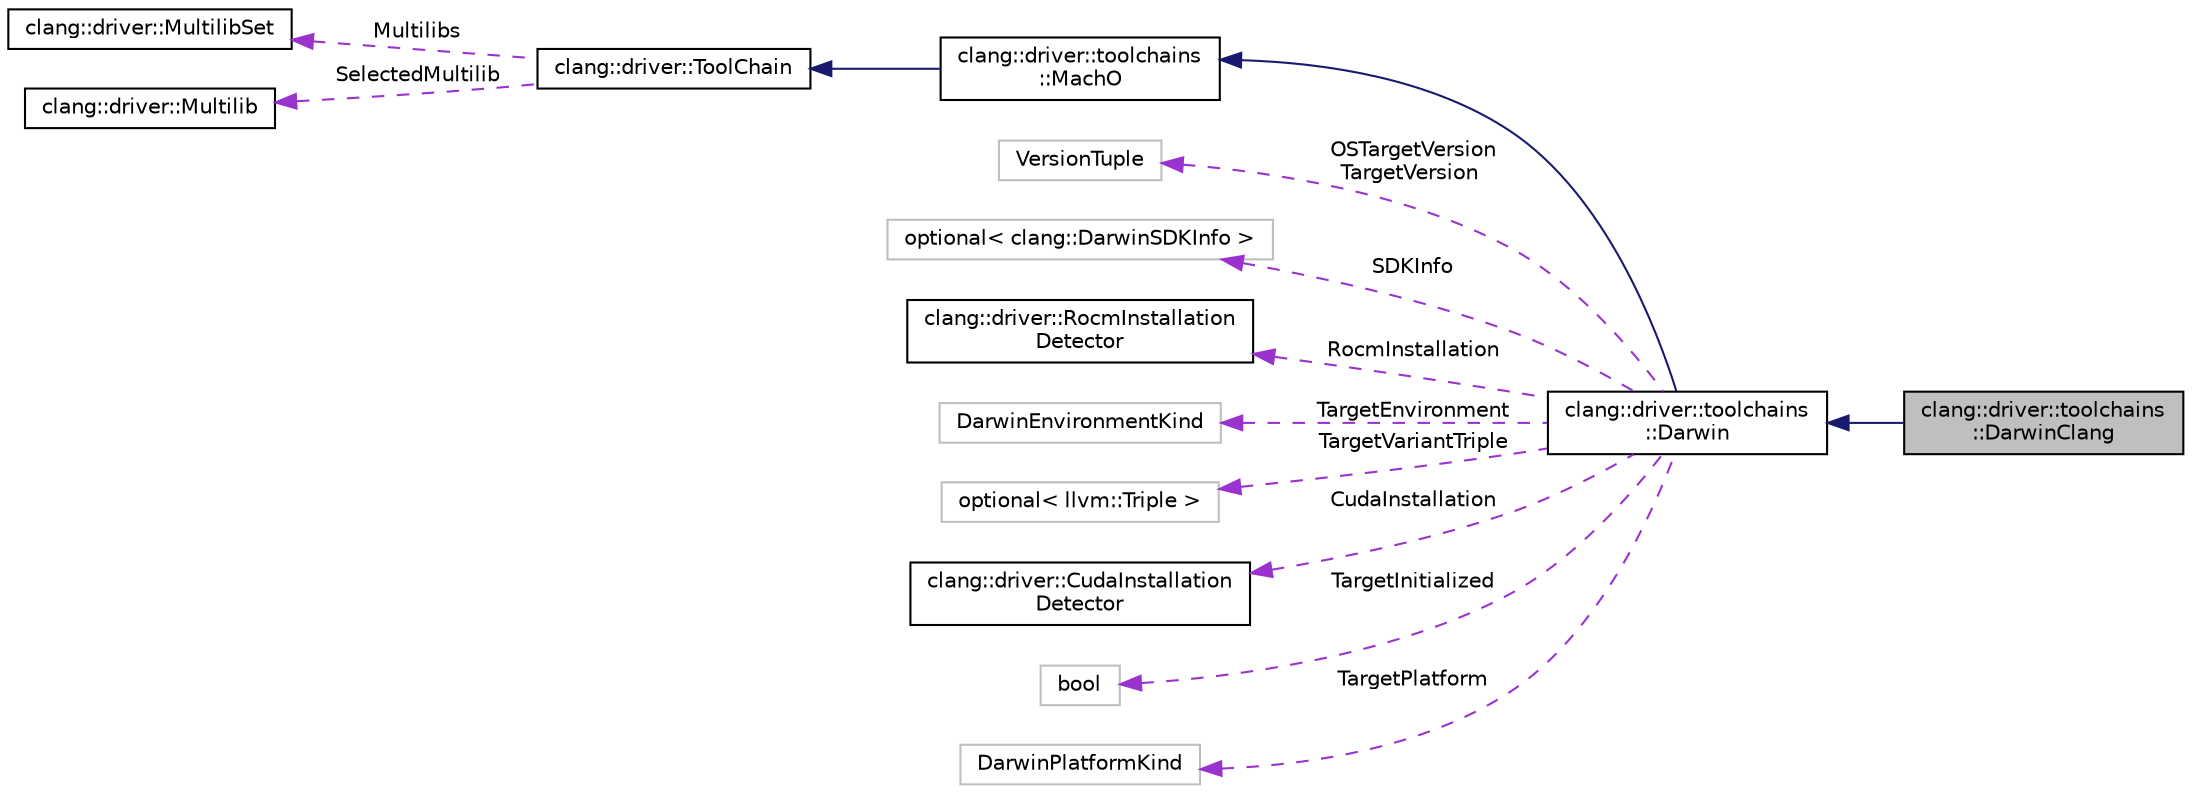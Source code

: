 digraph "clang::driver::toolchains::DarwinClang"
{
 // LATEX_PDF_SIZE
  bgcolor="transparent";
  edge [fontname="Helvetica",fontsize="10",labelfontname="Helvetica",labelfontsize="10"];
  node [fontname="Helvetica",fontsize="10",shape=record];
  rankdir="LR";
  Node1 [label="clang::driver::toolchains\l::DarwinClang",height=0.2,width=0.4,color="black", fillcolor="grey75", style="filled", fontcolor="black",tooltip="DarwinClang - The Darwin toolchain used by Clang."];
  Node2 -> Node1 [dir="back",color="midnightblue",fontsize="10",style="solid",fontname="Helvetica"];
  Node2 [label="clang::driver::toolchains\l::Darwin",height=0.2,width=0.4,color="black",URL="$classclang_1_1driver_1_1toolchains_1_1Darwin.html",tooltip="Darwin - The base Darwin tool chain."];
  Node3 -> Node2 [dir="back",color="midnightblue",fontsize="10",style="solid",fontname="Helvetica"];
  Node3 [label="clang::driver::toolchains\l::MachO",height=0.2,width=0.4,color="black",URL="$classclang_1_1driver_1_1toolchains_1_1MachO.html",tooltip=" "];
  Node4 -> Node3 [dir="back",color="midnightblue",fontsize="10",style="solid",fontname="Helvetica"];
  Node4 [label="clang::driver::ToolChain",height=0.2,width=0.4,color="black",URL="$classclang_1_1driver_1_1ToolChain.html",tooltip="ToolChain - Access to tools for a single platform."];
  Node5 -> Node4 [dir="back",color="darkorchid3",fontsize="10",style="dashed",label=" Multilibs" ,fontname="Helvetica"];
  Node5 [label="clang::driver::MultilibSet",height=0.2,width=0.4,color="black",URL="$classclang_1_1driver_1_1MultilibSet.html",tooltip=" "];
  Node6 -> Node4 [dir="back",color="darkorchid3",fontsize="10",style="dashed",label=" SelectedMultilib" ,fontname="Helvetica"];
  Node6 [label="clang::driver::Multilib",height=0.2,width=0.4,color="black",URL="$classclang_1_1driver_1_1Multilib.html",tooltip="This corresponds to a single GCC Multilib, or a segment of one controlled by a command line flag."];
  Node7 -> Node2 [dir="back",color="darkorchid3",fontsize="10",style="dashed",label=" OSTargetVersion\nTargetVersion" ,fontname="Helvetica"];
  Node7 [label="VersionTuple",height=0.2,width=0.4,color="grey75",tooltip=" "];
  Node8 -> Node2 [dir="back",color="darkorchid3",fontsize="10",style="dashed",label=" SDKInfo" ,fontname="Helvetica"];
  Node8 [label="optional\< clang::DarwinSDKInfo \>",height=0.2,width=0.4,color="grey75",tooltip=" "];
  Node9 -> Node2 [dir="back",color="darkorchid3",fontsize="10",style="dashed",label=" RocmInstallation" ,fontname="Helvetica"];
  Node9 [label="clang::driver::RocmInstallation\lDetector",height=0.2,width=0.4,color="black",URL="$classclang_1_1driver_1_1RocmInstallationDetector.html",tooltip="A class to find a viable ROCM installation TODO: Generalize to handle libclc."];
  Node10 -> Node2 [dir="back",color="darkorchid3",fontsize="10",style="dashed",label=" TargetEnvironment" ,fontname="Helvetica"];
  Node10 [label="DarwinEnvironmentKind",height=0.2,width=0.4,color="grey75",tooltip=" "];
  Node11 -> Node2 [dir="back",color="darkorchid3",fontsize="10",style="dashed",label=" TargetVariantTriple" ,fontname="Helvetica"];
  Node11 [label="optional\< llvm::Triple \>",height=0.2,width=0.4,color="grey75",tooltip=" "];
  Node12 -> Node2 [dir="back",color="darkorchid3",fontsize="10",style="dashed",label=" CudaInstallation" ,fontname="Helvetica"];
  Node12 [label="clang::driver::CudaInstallation\lDetector",height=0.2,width=0.4,color="black",URL="$classclang_1_1driver_1_1CudaInstallationDetector.html",tooltip="A class to find a viable CUDA installation."];
  Node13 -> Node2 [dir="back",color="darkorchid3",fontsize="10",style="dashed",label=" TargetInitialized" ,fontname="Helvetica"];
  Node13 [label="bool",height=0.2,width=0.4,color="grey75",tooltip=" "];
  Node14 -> Node2 [dir="back",color="darkorchid3",fontsize="10",style="dashed",label=" TargetPlatform" ,fontname="Helvetica"];
  Node14 [label="DarwinPlatformKind",height=0.2,width=0.4,color="grey75",tooltip=" "];
}
